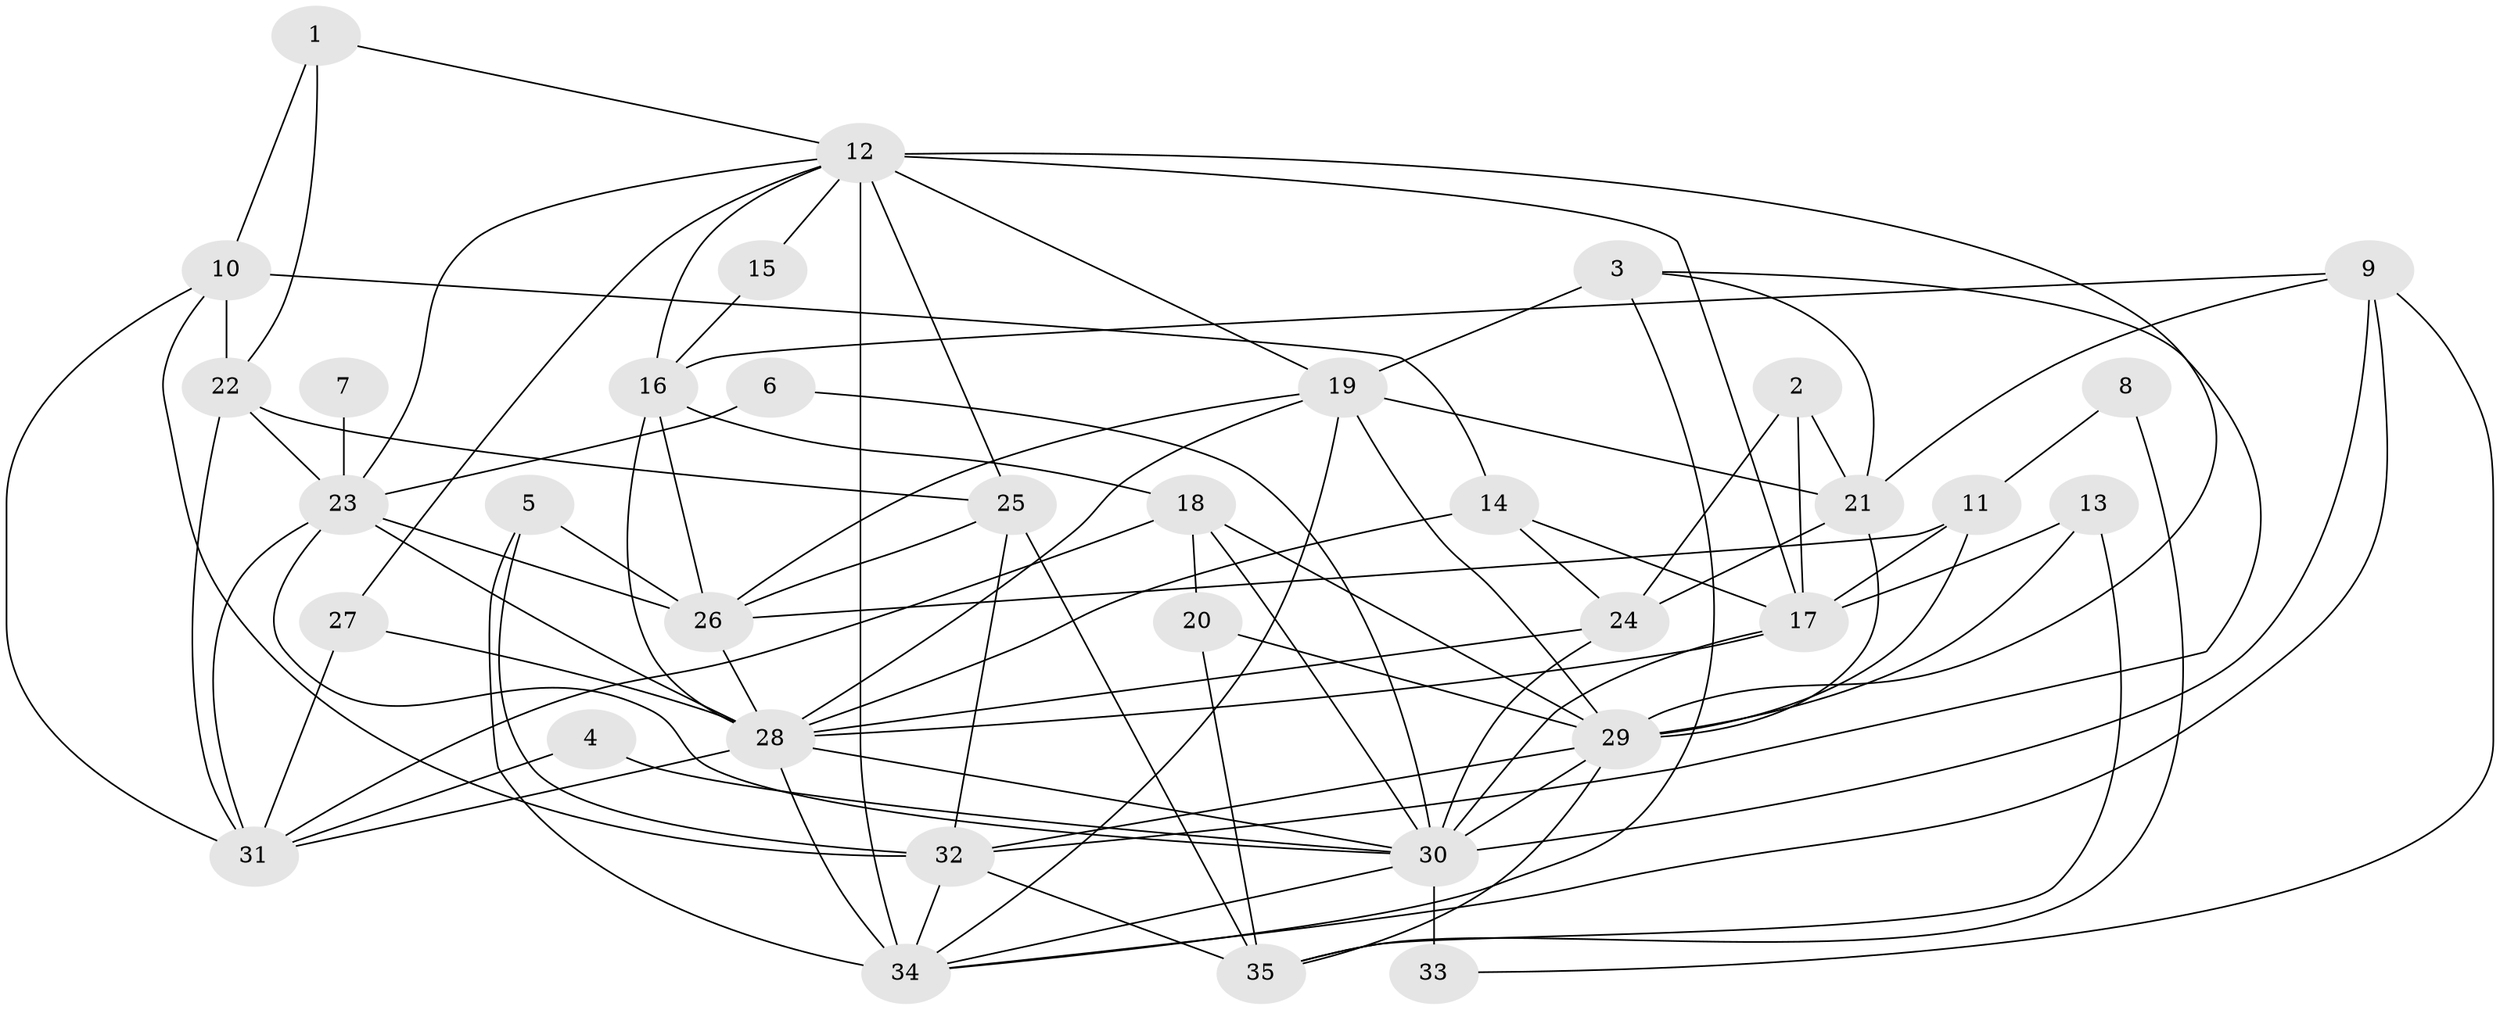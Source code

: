 // original degree distribution, {5: 0.2, 6: 0.07142857142857142, 4: 0.2714285714285714, 3: 0.2714285714285714, 7: 0.04285714285714286, 2: 0.12857142857142856, 8: 0.014285714285714285}
// Generated by graph-tools (version 1.1) at 2025/50/03/09/25 03:50:05]
// undirected, 35 vertices, 91 edges
graph export_dot {
graph [start="1"]
  node [color=gray90,style=filled];
  1;
  2;
  3;
  4;
  5;
  6;
  7;
  8;
  9;
  10;
  11;
  12;
  13;
  14;
  15;
  16;
  17;
  18;
  19;
  20;
  21;
  22;
  23;
  24;
  25;
  26;
  27;
  28;
  29;
  30;
  31;
  32;
  33;
  34;
  35;
  1 -- 10 [weight=1.0];
  1 -- 12 [weight=1.0];
  1 -- 22 [weight=1.0];
  2 -- 17 [weight=1.0];
  2 -- 21 [weight=1.0];
  2 -- 24 [weight=1.0];
  3 -- 19 [weight=1.0];
  3 -- 21 [weight=1.0];
  3 -- 32 [weight=1.0];
  3 -- 34 [weight=1.0];
  4 -- 30 [weight=1.0];
  4 -- 31 [weight=1.0];
  5 -- 26 [weight=1.0];
  5 -- 32 [weight=1.0];
  5 -- 34 [weight=1.0];
  6 -- 23 [weight=1.0];
  6 -- 30 [weight=1.0];
  7 -- 23 [weight=3.0];
  8 -- 11 [weight=1.0];
  8 -- 35 [weight=1.0];
  9 -- 16 [weight=1.0];
  9 -- 21 [weight=1.0];
  9 -- 30 [weight=1.0];
  9 -- 33 [weight=1.0];
  9 -- 34 [weight=1.0];
  10 -- 14 [weight=1.0];
  10 -- 22 [weight=2.0];
  10 -- 31 [weight=1.0];
  10 -- 32 [weight=1.0];
  11 -- 17 [weight=1.0];
  11 -- 26 [weight=1.0];
  11 -- 29 [weight=1.0];
  12 -- 15 [weight=1.0];
  12 -- 16 [weight=1.0];
  12 -- 17 [weight=1.0];
  12 -- 19 [weight=1.0];
  12 -- 23 [weight=1.0];
  12 -- 25 [weight=1.0];
  12 -- 27 [weight=1.0];
  12 -- 29 [weight=1.0];
  12 -- 34 [weight=2.0];
  13 -- 17 [weight=1.0];
  13 -- 29 [weight=1.0];
  13 -- 35 [weight=1.0];
  14 -- 17 [weight=1.0];
  14 -- 24 [weight=1.0];
  14 -- 28 [weight=1.0];
  15 -- 16 [weight=1.0];
  16 -- 18 [weight=1.0];
  16 -- 26 [weight=1.0];
  16 -- 28 [weight=1.0];
  17 -- 28 [weight=1.0];
  17 -- 30 [weight=1.0];
  18 -- 20 [weight=1.0];
  18 -- 29 [weight=1.0];
  18 -- 30 [weight=1.0];
  18 -- 31 [weight=1.0];
  19 -- 21 [weight=1.0];
  19 -- 26 [weight=1.0];
  19 -- 28 [weight=1.0];
  19 -- 29 [weight=1.0];
  19 -- 34 [weight=1.0];
  20 -- 29 [weight=1.0];
  20 -- 35 [weight=1.0];
  21 -- 24 [weight=1.0];
  21 -- 29 [weight=1.0];
  22 -- 23 [weight=1.0];
  22 -- 25 [weight=1.0];
  22 -- 31 [weight=1.0];
  23 -- 26 [weight=2.0];
  23 -- 28 [weight=1.0];
  23 -- 30 [weight=1.0];
  23 -- 31 [weight=1.0];
  24 -- 28 [weight=1.0];
  24 -- 30 [weight=2.0];
  25 -- 26 [weight=1.0];
  25 -- 32 [weight=1.0];
  25 -- 35 [weight=1.0];
  26 -- 28 [weight=1.0];
  27 -- 28 [weight=1.0];
  27 -- 31 [weight=1.0];
  28 -- 30 [weight=1.0];
  28 -- 31 [weight=1.0];
  28 -- 34 [weight=2.0];
  29 -- 30 [weight=1.0];
  29 -- 32 [weight=1.0];
  29 -- 35 [weight=1.0];
  30 -- 33 [weight=2.0];
  30 -- 34 [weight=1.0];
  32 -- 34 [weight=1.0];
  32 -- 35 [weight=1.0];
}
